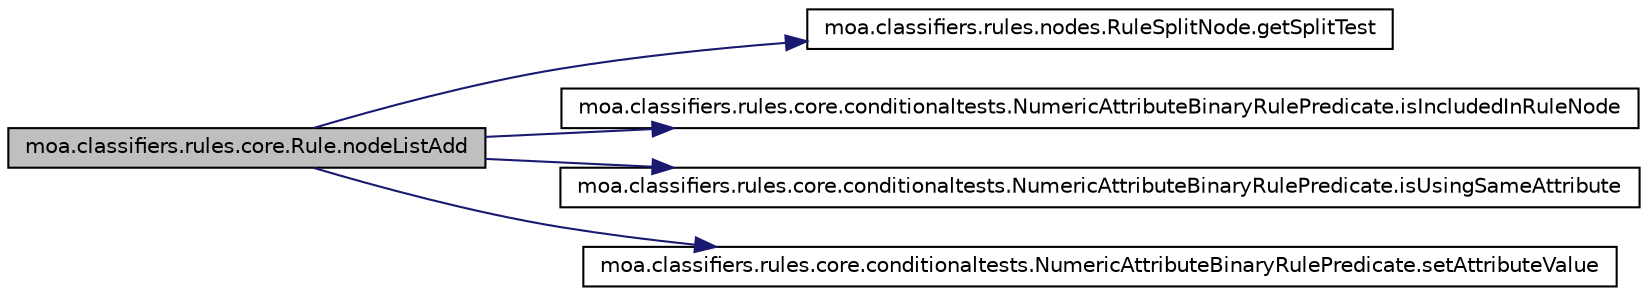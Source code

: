 digraph G
{
  edge [fontname="Helvetica",fontsize="10",labelfontname="Helvetica",labelfontsize="10"];
  node [fontname="Helvetica",fontsize="10",shape=record];
  rankdir=LR;
  Node1 [label="moa.classifiers.rules.core.Rule.nodeListAdd",height=0.2,width=0.4,color="black", fillcolor="grey75", style="filled" fontcolor="black"];
  Node1 -> Node2 [color="midnightblue",fontsize="10",style="solid",fontname="Helvetica"];
  Node2 [label="moa.classifiers.rules.nodes.RuleSplitNode.getSplitTest",height=0.2,width=0.4,color="black", fillcolor="white", style="filled",URL="$classmoa_1_1classifiers_1_1rules_1_1nodes_1_1RuleSplitNode.html#a9b9555173765211a07bb007523899dcf"];
  Node1 -> Node3 [color="midnightblue",fontsize="10",style="solid",fontname="Helvetica"];
  Node3 [label="moa.classifiers.rules.core.conditionaltests.NumericAttributeBinaryRulePredicate.isIncludedInRuleNode",height=0.2,width=0.4,color="black", fillcolor="white", style="filled",URL="$classmoa_1_1classifiers_1_1rules_1_1core_1_1conditionaltests_1_1NumericAttributeBinaryRulePredicate.html#ae0ad82b34b75cbd32f017ba9a84b9926"];
  Node1 -> Node4 [color="midnightblue",fontsize="10",style="solid",fontname="Helvetica"];
  Node4 [label="moa.classifiers.rules.core.conditionaltests.NumericAttributeBinaryRulePredicate.isUsingSameAttribute",height=0.2,width=0.4,color="black", fillcolor="white", style="filled",URL="$classmoa_1_1classifiers_1_1rules_1_1core_1_1conditionaltests_1_1NumericAttributeBinaryRulePredicate.html#aa3a7bdc62108522f622c8e10a3c3f75b"];
  Node1 -> Node5 [color="midnightblue",fontsize="10",style="solid",fontname="Helvetica"];
  Node5 [label="moa.classifiers.rules.core.conditionaltests.NumericAttributeBinaryRulePredicate.setAttributeValue",height=0.2,width=0.4,color="black", fillcolor="white", style="filled",URL="$classmoa_1_1classifiers_1_1rules_1_1core_1_1conditionaltests_1_1NumericAttributeBinaryRulePredicate.html#a94b7ecdc126d562b56b2ca13f160ee88"];
}
